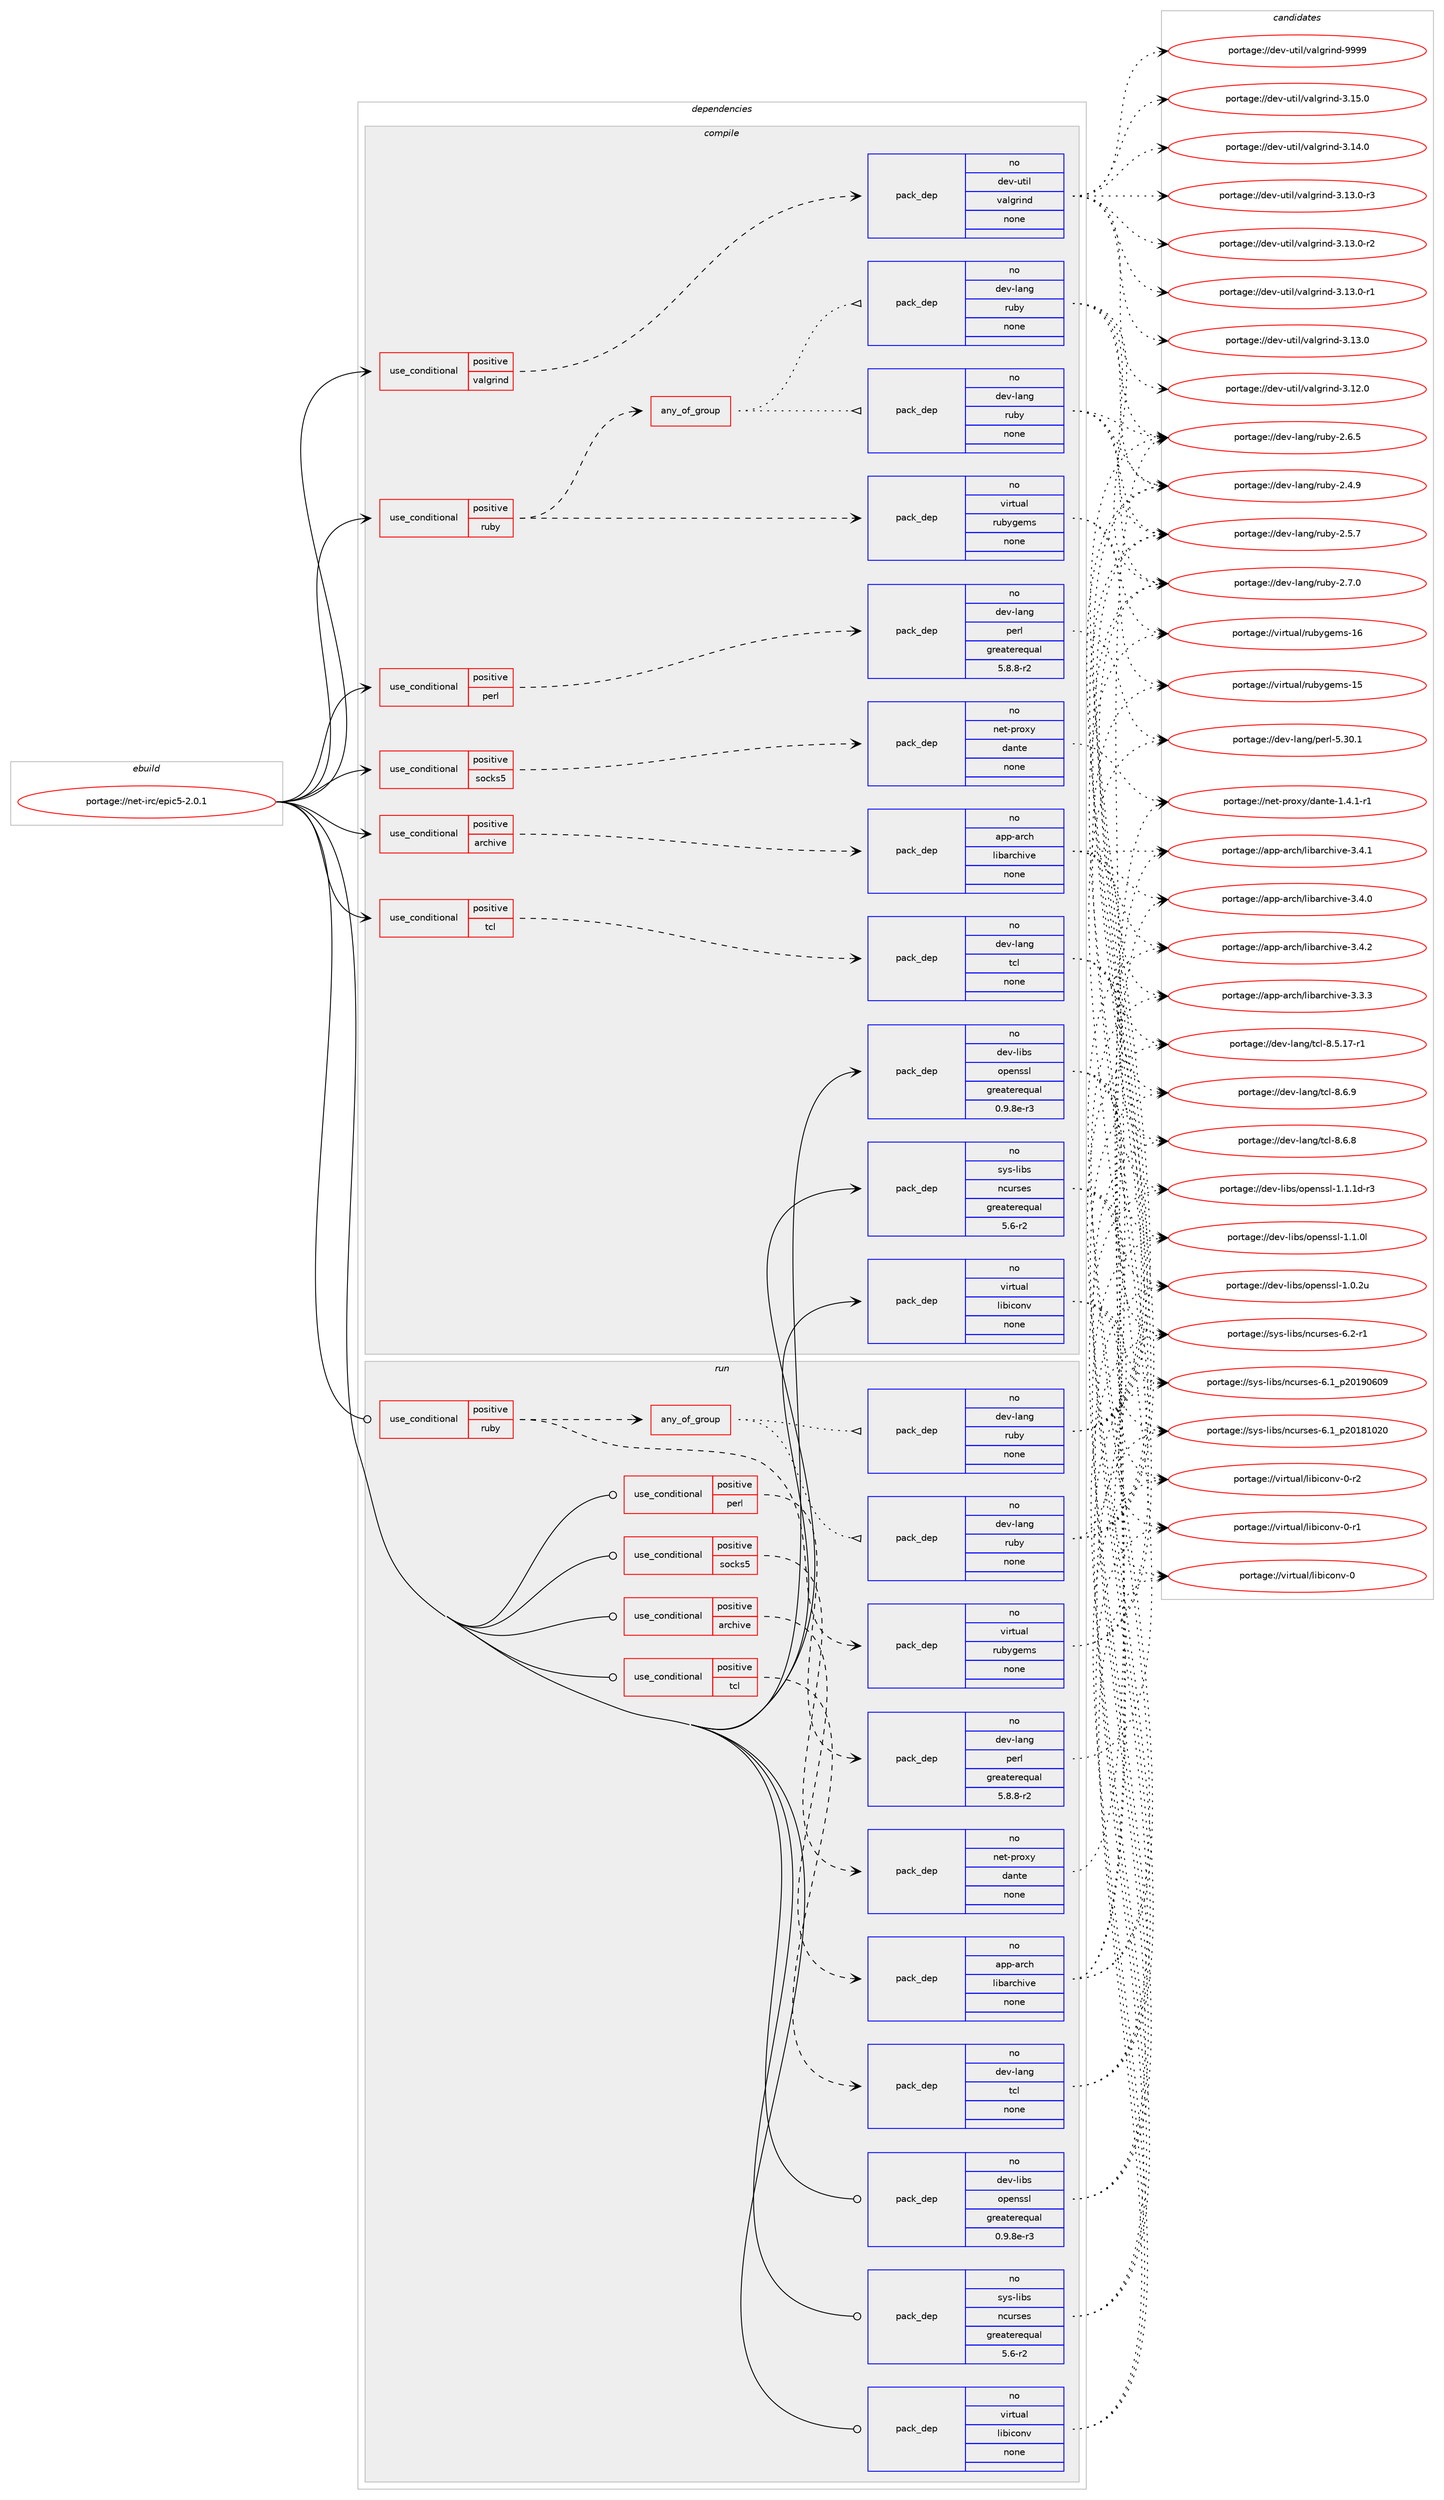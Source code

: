 digraph prolog {

# *************
# Graph options
# *************

newrank=true;
concentrate=true;
compound=true;
graph [rankdir=LR,fontname=Helvetica,fontsize=10,ranksep=1.5];#, ranksep=2.5, nodesep=0.2];
edge  [arrowhead=vee];
node  [fontname=Helvetica,fontsize=10];

# **********
# The ebuild
# **********

subgraph cluster_leftcol {
color=gray;
rank=same;
label=<<i>ebuild</i>>;
id [label="portage://net-irc/epic5-2.0.1", color=red, width=4, href="../net-irc/epic5-2.0.1.svg"];
}

# ****************
# The dependencies
# ****************

subgraph cluster_midcol {
color=gray;
label=<<i>dependencies</i>>;
subgraph cluster_compile {
fillcolor="#eeeeee";
style=filled;
label=<<i>compile</i>>;
subgraph cond31016 {
dependency142554 [label=<<TABLE BORDER="0" CELLBORDER="1" CELLSPACING="0" CELLPADDING="4"><TR><TD ROWSPAN="3" CELLPADDING="10">use_conditional</TD></TR><TR><TD>positive</TD></TR><TR><TD>archive</TD></TR></TABLE>>, shape=none, color=red];
subgraph pack109186 {
dependency142555 [label=<<TABLE BORDER="0" CELLBORDER="1" CELLSPACING="0" CELLPADDING="4" WIDTH="220"><TR><TD ROWSPAN="6" CELLPADDING="30">pack_dep</TD></TR><TR><TD WIDTH="110">no</TD></TR><TR><TD>app-arch</TD></TR><TR><TD>libarchive</TD></TR><TR><TD>none</TD></TR><TR><TD></TD></TR></TABLE>>, shape=none, color=blue];
}
dependency142554:e -> dependency142555:w [weight=20,style="dashed",arrowhead="vee"];
}
id:e -> dependency142554:w [weight=20,style="solid",arrowhead="vee"];
subgraph cond31017 {
dependency142556 [label=<<TABLE BORDER="0" CELLBORDER="1" CELLSPACING="0" CELLPADDING="4"><TR><TD ROWSPAN="3" CELLPADDING="10">use_conditional</TD></TR><TR><TD>positive</TD></TR><TR><TD>perl</TD></TR></TABLE>>, shape=none, color=red];
subgraph pack109187 {
dependency142557 [label=<<TABLE BORDER="0" CELLBORDER="1" CELLSPACING="0" CELLPADDING="4" WIDTH="220"><TR><TD ROWSPAN="6" CELLPADDING="30">pack_dep</TD></TR><TR><TD WIDTH="110">no</TD></TR><TR><TD>dev-lang</TD></TR><TR><TD>perl</TD></TR><TR><TD>greaterequal</TD></TR><TR><TD>5.8.8-r2</TD></TR></TABLE>>, shape=none, color=blue];
}
dependency142556:e -> dependency142557:w [weight=20,style="dashed",arrowhead="vee"];
}
id:e -> dependency142556:w [weight=20,style="solid",arrowhead="vee"];
subgraph cond31018 {
dependency142558 [label=<<TABLE BORDER="0" CELLBORDER="1" CELLSPACING="0" CELLPADDING="4"><TR><TD ROWSPAN="3" CELLPADDING="10">use_conditional</TD></TR><TR><TD>positive</TD></TR><TR><TD>ruby</TD></TR></TABLE>>, shape=none, color=red];
subgraph any2202 {
dependency142559 [label=<<TABLE BORDER="0" CELLBORDER="1" CELLSPACING="0" CELLPADDING="4"><TR><TD CELLPADDING="10">any_of_group</TD></TR></TABLE>>, shape=none, color=red];subgraph pack109188 {
dependency142560 [label=<<TABLE BORDER="0" CELLBORDER="1" CELLSPACING="0" CELLPADDING="4" WIDTH="220"><TR><TD ROWSPAN="6" CELLPADDING="30">pack_dep</TD></TR><TR><TD WIDTH="110">no</TD></TR><TR><TD>dev-lang</TD></TR><TR><TD>ruby</TD></TR><TR><TD>none</TD></TR><TR><TD></TD></TR></TABLE>>, shape=none, color=blue];
}
dependency142559:e -> dependency142560:w [weight=20,style="dotted",arrowhead="oinv"];
subgraph pack109189 {
dependency142561 [label=<<TABLE BORDER="0" CELLBORDER="1" CELLSPACING="0" CELLPADDING="4" WIDTH="220"><TR><TD ROWSPAN="6" CELLPADDING="30">pack_dep</TD></TR><TR><TD WIDTH="110">no</TD></TR><TR><TD>dev-lang</TD></TR><TR><TD>ruby</TD></TR><TR><TD>none</TD></TR><TR><TD></TD></TR></TABLE>>, shape=none, color=blue];
}
dependency142559:e -> dependency142561:w [weight=20,style="dotted",arrowhead="oinv"];
}
dependency142558:e -> dependency142559:w [weight=20,style="dashed",arrowhead="vee"];
subgraph pack109190 {
dependency142562 [label=<<TABLE BORDER="0" CELLBORDER="1" CELLSPACING="0" CELLPADDING="4" WIDTH="220"><TR><TD ROWSPAN="6" CELLPADDING="30">pack_dep</TD></TR><TR><TD WIDTH="110">no</TD></TR><TR><TD>virtual</TD></TR><TR><TD>rubygems</TD></TR><TR><TD>none</TD></TR><TR><TD></TD></TR></TABLE>>, shape=none, color=blue];
}
dependency142558:e -> dependency142562:w [weight=20,style="dashed",arrowhead="vee"];
}
id:e -> dependency142558:w [weight=20,style="solid",arrowhead="vee"];
subgraph cond31019 {
dependency142563 [label=<<TABLE BORDER="0" CELLBORDER="1" CELLSPACING="0" CELLPADDING="4"><TR><TD ROWSPAN="3" CELLPADDING="10">use_conditional</TD></TR><TR><TD>positive</TD></TR><TR><TD>socks5</TD></TR></TABLE>>, shape=none, color=red];
subgraph pack109191 {
dependency142564 [label=<<TABLE BORDER="0" CELLBORDER="1" CELLSPACING="0" CELLPADDING="4" WIDTH="220"><TR><TD ROWSPAN="6" CELLPADDING="30">pack_dep</TD></TR><TR><TD WIDTH="110">no</TD></TR><TR><TD>net-proxy</TD></TR><TR><TD>dante</TD></TR><TR><TD>none</TD></TR><TR><TD></TD></TR></TABLE>>, shape=none, color=blue];
}
dependency142563:e -> dependency142564:w [weight=20,style="dashed",arrowhead="vee"];
}
id:e -> dependency142563:w [weight=20,style="solid",arrowhead="vee"];
subgraph cond31020 {
dependency142565 [label=<<TABLE BORDER="0" CELLBORDER="1" CELLSPACING="0" CELLPADDING="4"><TR><TD ROWSPAN="3" CELLPADDING="10">use_conditional</TD></TR><TR><TD>positive</TD></TR><TR><TD>tcl</TD></TR></TABLE>>, shape=none, color=red];
subgraph pack109192 {
dependency142566 [label=<<TABLE BORDER="0" CELLBORDER="1" CELLSPACING="0" CELLPADDING="4" WIDTH="220"><TR><TD ROWSPAN="6" CELLPADDING="30">pack_dep</TD></TR><TR><TD WIDTH="110">no</TD></TR><TR><TD>dev-lang</TD></TR><TR><TD>tcl</TD></TR><TR><TD>none</TD></TR><TR><TD></TD></TR></TABLE>>, shape=none, color=blue];
}
dependency142565:e -> dependency142566:w [weight=20,style="dashed",arrowhead="vee"];
}
id:e -> dependency142565:w [weight=20,style="solid",arrowhead="vee"];
subgraph cond31021 {
dependency142567 [label=<<TABLE BORDER="0" CELLBORDER="1" CELLSPACING="0" CELLPADDING="4"><TR><TD ROWSPAN="3" CELLPADDING="10">use_conditional</TD></TR><TR><TD>positive</TD></TR><TR><TD>valgrind</TD></TR></TABLE>>, shape=none, color=red];
subgraph pack109193 {
dependency142568 [label=<<TABLE BORDER="0" CELLBORDER="1" CELLSPACING="0" CELLPADDING="4" WIDTH="220"><TR><TD ROWSPAN="6" CELLPADDING="30">pack_dep</TD></TR><TR><TD WIDTH="110">no</TD></TR><TR><TD>dev-util</TD></TR><TR><TD>valgrind</TD></TR><TR><TD>none</TD></TR><TR><TD></TD></TR></TABLE>>, shape=none, color=blue];
}
dependency142567:e -> dependency142568:w [weight=20,style="dashed",arrowhead="vee"];
}
id:e -> dependency142567:w [weight=20,style="solid",arrowhead="vee"];
subgraph pack109194 {
dependency142569 [label=<<TABLE BORDER="0" CELLBORDER="1" CELLSPACING="0" CELLPADDING="4" WIDTH="220"><TR><TD ROWSPAN="6" CELLPADDING="30">pack_dep</TD></TR><TR><TD WIDTH="110">no</TD></TR><TR><TD>dev-libs</TD></TR><TR><TD>openssl</TD></TR><TR><TD>greaterequal</TD></TR><TR><TD>0.9.8e-r3</TD></TR></TABLE>>, shape=none, color=blue];
}
id:e -> dependency142569:w [weight=20,style="solid",arrowhead="vee"];
subgraph pack109195 {
dependency142570 [label=<<TABLE BORDER="0" CELLBORDER="1" CELLSPACING="0" CELLPADDING="4" WIDTH="220"><TR><TD ROWSPAN="6" CELLPADDING="30">pack_dep</TD></TR><TR><TD WIDTH="110">no</TD></TR><TR><TD>sys-libs</TD></TR><TR><TD>ncurses</TD></TR><TR><TD>greaterequal</TD></TR><TR><TD>5.6-r2</TD></TR></TABLE>>, shape=none, color=blue];
}
id:e -> dependency142570:w [weight=20,style="solid",arrowhead="vee"];
subgraph pack109196 {
dependency142571 [label=<<TABLE BORDER="0" CELLBORDER="1" CELLSPACING="0" CELLPADDING="4" WIDTH="220"><TR><TD ROWSPAN="6" CELLPADDING="30">pack_dep</TD></TR><TR><TD WIDTH="110">no</TD></TR><TR><TD>virtual</TD></TR><TR><TD>libiconv</TD></TR><TR><TD>none</TD></TR><TR><TD></TD></TR></TABLE>>, shape=none, color=blue];
}
id:e -> dependency142571:w [weight=20,style="solid",arrowhead="vee"];
}
subgraph cluster_compileandrun {
fillcolor="#eeeeee";
style=filled;
label=<<i>compile and run</i>>;
}
subgraph cluster_run {
fillcolor="#eeeeee";
style=filled;
label=<<i>run</i>>;
subgraph cond31022 {
dependency142572 [label=<<TABLE BORDER="0" CELLBORDER="1" CELLSPACING="0" CELLPADDING="4"><TR><TD ROWSPAN="3" CELLPADDING="10">use_conditional</TD></TR><TR><TD>positive</TD></TR><TR><TD>archive</TD></TR></TABLE>>, shape=none, color=red];
subgraph pack109197 {
dependency142573 [label=<<TABLE BORDER="0" CELLBORDER="1" CELLSPACING="0" CELLPADDING="4" WIDTH="220"><TR><TD ROWSPAN="6" CELLPADDING="30">pack_dep</TD></TR><TR><TD WIDTH="110">no</TD></TR><TR><TD>app-arch</TD></TR><TR><TD>libarchive</TD></TR><TR><TD>none</TD></TR><TR><TD></TD></TR></TABLE>>, shape=none, color=blue];
}
dependency142572:e -> dependency142573:w [weight=20,style="dashed",arrowhead="vee"];
}
id:e -> dependency142572:w [weight=20,style="solid",arrowhead="odot"];
subgraph cond31023 {
dependency142574 [label=<<TABLE BORDER="0" CELLBORDER="1" CELLSPACING="0" CELLPADDING="4"><TR><TD ROWSPAN="3" CELLPADDING="10">use_conditional</TD></TR><TR><TD>positive</TD></TR><TR><TD>perl</TD></TR></TABLE>>, shape=none, color=red];
subgraph pack109198 {
dependency142575 [label=<<TABLE BORDER="0" CELLBORDER="1" CELLSPACING="0" CELLPADDING="4" WIDTH="220"><TR><TD ROWSPAN="6" CELLPADDING="30">pack_dep</TD></TR><TR><TD WIDTH="110">no</TD></TR><TR><TD>dev-lang</TD></TR><TR><TD>perl</TD></TR><TR><TD>greaterequal</TD></TR><TR><TD>5.8.8-r2</TD></TR></TABLE>>, shape=none, color=blue];
}
dependency142574:e -> dependency142575:w [weight=20,style="dashed",arrowhead="vee"];
}
id:e -> dependency142574:w [weight=20,style="solid",arrowhead="odot"];
subgraph cond31024 {
dependency142576 [label=<<TABLE BORDER="0" CELLBORDER="1" CELLSPACING="0" CELLPADDING="4"><TR><TD ROWSPAN="3" CELLPADDING="10">use_conditional</TD></TR><TR><TD>positive</TD></TR><TR><TD>ruby</TD></TR></TABLE>>, shape=none, color=red];
subgraph any2203 {
dependency142577 [label=<<TABLE BORDER="0" CELLBORDER="1" CELLSPACING="0" CELLPADDING="4"><TR><TD CELLPADDING="10">any_of_group</TD></TR></TABLE>>, shape=none, color=red];subgraph pack109199 {
dependency142578 [label=<<TABLE BORDER="0" CELLBORDER="1" CELLSPACING="0" CELLPADDING="4" WIDTH="220"><TR><TD ROWSPAN="6" CELLPADDING="30">pack_dep</TD></TR><TR><TD WIDTH="110">no</TD></TR><TR><TD>dev-lang</TD></TR><TR><TD>ruby</TD></TR><TR><TD>none</TD></TR><TR><TD></TD></TR></TABLE>>, shape=none, color=blue];
}
dependency142577:e -> dependency142578:w [weight=20,style="dotted",arrowhead="oinv"];
subgraph pack109200 {
dependency142579 [label=<<TABLE BORDER="0" CELLBORDER="1" CELLSPACING="0" CELLPADDING="4" WIDTH="220"><TR><TD ROWSPAN="6" CELLPADDING="30">pack_dep</TD></TR><TR><TD WIDTH="110">no</TD></TR><TR><TD>dev-lang</TD></TR><TR><TD>ruby</TD></TR><TR><TD>none</TD></TR><TR><TD></TD></TR></TABLE>>, shape=none, color=blue];
}
dependency142577:e -> dependency142579:w [weight=20,style="dotted",arrowhead="oinv"];
}
dependency142576:e -> dependency142577:w [weight=20,style="dashed",arrowhead="vee"];
subgraph pack109201 {
dependency142580 [label=<<TABLE BORDER="0" CELLBORDER="1" CELLSPACING="0" CELLPADDING="4" WIDTH="220"><TR><TD ROWSPAN="6" CELLPADDING="30">pack_dep</TD></TR><TR><TD WIDTH="110">no</TD></TR><TR><TD>virtual</TD></TR><TR><TD>rubygems</TD></TR><TR><TD>none</TD></TR><TR><TD></TD></TR></TABLE>>, shape=none, color=blue];
}
dependency142576:e -> dependency142580:w [weight=20,style="dashed",arrowhead="vee"];
}
id:e -> dependency142576:w [weight=20,style="solid",arrowhead="odot"];
subgraph cond31025 {
dependency142581 [label=<<TABLE BORDER="0" CELLBORDER="1" CELLSPACING="0" CELLPADDING="4"><TR><TD ROWSPAN="3" CELLPADDING="10">use_conditional</TD></TR><TR><TD>positive</TD></TR><TR><TD>socks5</TD></TR></TABLE>>, shape=none, color=red];
subgraph pack109202 {
dependency142582 [label=<<TABLE BORDER="0" CELLBORDER="1" CELLSPACING="0" CELLPADDING="4" WIDTH="220"><TR><TD ROWSPAN="6" CELLPADDING="30">pack_dep</TD></TR><TR><TD WIDTH="110">no</TD></TR><TR><TD>net-proxy</TD></TR><TR><TD>dante</TD></TR><TR><TD>none</TD></TR><TR><TD></TD></TR></TABLE>>, shape=none, color=blue];
}
dependency142581:e -> dependency142582:w [weight=20,style="dashed",arrowhead="vee"];
}
id:e -> dependency142581:w [weight=20,style="solid",arrowhead="odot"];
subgraph cond31026 {
dependency142583 [label=<<TABLE BORDER="0" CELLBORDER="1" CELLSPACING="0" CELLPADDING="4"><TR><TD ROWSPAN="3" CELLPADDING="10">use_conditional</TD></TR><TR><TD>positive</TD></TR><TR><TD>tcl</TD></TR></TABLE>>, shape=none, color=red];
subgraph pack109203 {
dependency142584 [label=<<TABLE BORDER="0" CELLBORDER="1" CELLSPACING="0" CELLPADDING="4" WIDTH="220"><TR><TD ROWSPAN="6" CELLPADDING="30">pack_dep</TD></TR><TR><TD WIDTH="110">no</TD></TR><TR><TD>dev-lang</TD></TR><TR><TD>tcl</TD></TR><TR><TD>none</TD></TR><TR><TD></TD></TR></TABLE>>, shape=none, color=blue];
}
dependency142583:e -> dependency142584:w [weight=20,style="dashed",arrowhead="vee"];
}
id:e -> dependency142583:w [weight=20,style="solid",arrowhead="odot"];
subgraph pack109204 {
dependency142585 [label=<<TABLE BORDER="0" CELLBORDER="1" CELLSPACING="0" CELLPADDING="4" WIDTH="220"><TR><TD ROWSPAN="6" CELLPADDING="30">pack_dep</TD></TR><TR><TD WIDTH="110">no</TD></TR><TR><TD>dev-libs</TD></TR><TR><TD>openssl</TD></TR><TR><TD>greaterequal</TD></TR><TR><TD>0.9.8e-r3</TD></TR></TABLE>>, shape=none, color=blue];
}
id:e -> dependency142585:w [weight=20,style="solid",arrowhead="odot"];
subgraph pack109205 {
dependency142586 [label=<<TABLE BORDER="0" CELLBORDER="1" CELLSPACING="0" CELLPADDING="4" WIDTH="220"><TR><TD ROWSPAN="6" CELLPADDING="30">pack_dep</TD></TR><TR><TD WIDTH="110">no</TD></TR><TR><TD>sys-libs</TD></TR><TR><TD>ncurses</TD></TR><TR><TD>greaterequal</TD></TR><TR><TD>5.6-r2</TD></TR></TABLE>>, shape=none, color=blue];
}
id:e -> dependency142586:w [weight=20,style="solid",arrowhead="odot"];
subgraph pack109206 {
dependency142587 [label=<<TABLE BORDER="0" CELLBORDER="1" CELLSPACING="0" CELLPADDING="4" WIDTH="220"><TR><TD ROWSPAN="6" CELLPADDING="30">pack_dep</TD></TR><TR><TD WIDTH="110">no</TD></TR><TR><TD>virtual</TD></TR><TR><TD>libiconv</TD></TR><TR><TD>none</TD></TR><TR><TD></TD></TR></TABLE>>, shape=none, color=blue];
}
id:e -> dependency142587:w [weight=20,style="solid",arrowhead="odot"];
}
}

# **************
# The candidates
# **************

subgraph cluster_choices {
rank=same;
color=gray;
label=<<i>candidates</i>>;

subgraph choice109186 {
color=black;
nodesep=1;
choice9711211245971149910447108105989711499104105118101455146524650 [label="portage://app-arch/libarchive-3.4.2", color=red, width=4,href="../app-arch/libarchive-3.4.2.svg"];
choice9711211245971149910447108105989711499104105118101455146524649 [label="portage://app-arch/libarchive-3.4.1", color=red, width=4,href="../app-arch/libarchive-3.4.1.svg"];
choice9711211245971149910447108105989711499104105118101455146524648 [label="portage://app-arch/libarchive-3.4.0", color=red, width=4,href="../app-arch/libarchive-3.4.0.svg"];
choice9711211245971149910447108105989711499104105118101455146514651 [label="portage://app-arch/libarchive-3.3.3", color=red, width=4,href="../app-arch/libarchive-3.3.3.svg"];
dependency142555:e -> choice9711211245971149910447108105989711499104105118101455146524650:w [style=dotted,weight="100"];
dependency142555:e -> choice9711211245971149910447108105989711499104105118101455146524649:w [style=dotted,weight="100"];
dependency142555:e -> choice9711211245971149910447108105989711499104105118101455146524648:w [style=dotted,weight="100"];
dependency142555:e -> choice9711211245971149910447108105989711499104105118101455146514651:w [style=dotted,weight="100"];
}
subgraph choice109187 {
color=black;
nodesep=1;
choice10010111845108971101034711210111410845534651484649 [label="portage://dev-lang/perl-5.30.1", color=red, width=4,href="../dev-lang/perl-5.30.1.svg"];
dependency142557:e -> choice10010111845108971101034711210111410845534651484649:w [style=dotted,weight="100"];
}
subgraph choice109188 {
color=black;
nodesep=1;
choice10010111845108971101034711411798121455046554648 [label="portage://dev-lang/ruby-2.7.0", color=red, width=4,href="../dev-lang/ruby-2.7.0.svg"];
choice10010111845108971101034711411798121455046544653 [label="portage://dev-lang/ruby-2.6.5", color=red, width=4,href="../dev-lang/ruby-2.6.5.svg"];
choice10010111845108971101034711411798121455046534655 [label="portage://dev-lang/ruby-2.5.7", color=red, width=4,href="../dev-lang/ruby-2.5.7.svg"];
choice10010111845108971101034711411798121455046524657 [label="portage://dev-lang/ruby-2.4.9", color=red, width=4,href="../dev-lang/ruby-2.4.9.svg"];
dependency142560:e -> choice10010111845108971101034711411798121455046554648:w [style=dotted,weight="100"];
dependency142560:e -> choice10010111845108971101034711411798121455046544653:w [style=dotted,weight="100"];
dependency142560:e -> choice10010111845108971101034711411798121455046534655:w [style=dotted,weight="100"];
dependency142560:e -> choice10010111845108971101034711411798121455046524657:w [style=dotted,weight="100"];
}
subgraph choice109189 {
color=black;
nodesep=1;
choice10010111845108971101034711411798121455046554648 [label="portage://dev-lang/ruby-2.7.0", color=red, width=4,href="../dev-lang/ruby-2.7.0.svg"];
choice10010111845108971101034711411798121455046544653 [label="portage://dev-lang/ruby-2.6.5", color=red, width=4,href="../dev-lang/ruby-2.6.5.svg"];
choice10010111845108971101034711411798121455046534655 [label="portage://dev-lang/ruby-2.5.7", color=red, width=4,href="../dev-lang/ruby-2.5.7.svg"];
choice10010111845108971101034711411798121455046524657 [label="portage://dev-lang/ruby-2.4.9", color=red, width=4,href="../dev-lang/ruby-2.4.9.svg"];
dependency142561:e -> choice10010111845108971101034711411798121455046554648:w [style=dotted,weight="100"];
dependency142561:e -> choice10010111845108971101034711411798121455046544653:w [style=dotted,weight="100"];
dependency142561:e -> choice10010111845108971101034711411798121455046534655:w [style=dotted,weight="100"];
dependency142561:e -> choice10010111845108971101034711411798121455046524657:w [style=dotted,weight="100"];
}
subgraph choice109190 {
color=black;
nodesep=1;
choice118105114116117971084711411798121103101109115454954 [label="portage://virtual/rubygems-16", color=red, width=4,href="../virtual/rubygems-16.svg"];
choice118105114116117971084711411798121103101109115454953 [label="portage://virtual/rubygems-15", color=red, width=4,href="../virtual/rubygems-15.svg"];
dependency142562:e -> choice118105114116117971084711411798121103101109115454954:w [style=dotted,weight="100"];
dependency142562:e -> choice118105114116117971084711411798121103101109115454953:w [style=dotted,weight="100"];
}
subgraph choice109191 {
color=black;
nodesep=1;
choice1101011164511211411112012147100971101161014549465246494511449 [label="portage://net-proxy/dante-1.4.1-r1", color=red, width=4,href="../net-proxy/dante-1.4.1-r1.svg"];
dependency142564:e -> choice1101011164511211411112012147100971101161014549465246494511449:w [style=dotted,weight="100"];
}
subgraph choice109192 {
color=black;
nodesep=1;
choice10010111845108971101034711699108455646544657 [label="portage://dev-lang/tcl-8.6.9", color=red, width=4,href="../dev-lang/tcl-8.6.9.svg"];
choice10010111845108971101034711699108455646544656 [label="portage://dev-lang/tcl-8.6.8", color=red, width=4,href="../dev-lang/tcl-8.6.8.svg"];
choice10010111845108971101034711699108455646534649554511449 [label="portage://dev-lang/tcl-8.5.17-r1", color=red, width=4,href="../dev-lang/tcl-8.5.17-r1.svg"];
dependency142566:e -> choice10010111845108971101034711699108455646544657:w [style=dotted,weight="100"];
dependency142566:e -> choice10010111845108971101034711699108455646544656:w [style=dotted,weight="100"];
dependency142566:e -> choice10010111845108971101034711699108455646534649554511449:w [style=dotted,weight="100"];
}
subgraph choice109193 {
color=black;
nodesep=1;
choice1001011184511711610510847118971081031141051101004557575757 [label="portage://dev-util/valgrind-9999", color=red, width=4,href="../dev-util/valgrind-9999.svg"];
choice10010111845117116105108471189710810311410511010045514649534648 [label="portage://dev-util/valgrind-3.15.0", color=red, width=4,href="../dev-util/valgrind-3.15.0.svg"];
choice10010111845117116105108471189710810311410511010045514649524648 [label="portage://dev-util/valgrind-3.14.0", color=red, width=4,href="../dev-util/valgrind-3.14.0.svg"];
choice100101118451171161051084711897108103114105110100455146495146484511451 [label="portage://dev-util/valgrind-3.13.0-r3", color=red, width=4,href="../dev-util/valgrind-3.13.0-r3.svg"];
choice100101118451171161051084711897108103114105110100455146495146484511450 [label="portage://dev-util/valgrind-3.13.0-r2", color=red, width=4,href="../dev-util/valgrind-3.13.0-r2.svg"];
choice100101118451171161051084711897108103114105110100455146495146484511449 [label="portage://dev-util/valgrind-3.13.0-r1", color=red, width=4,href="../dev-util/valgrind-3.13.0-r1.svg"];
choice10010111845117116105108471189710810311410511010045514649514648 [label="portage://dev-util/valgrind-3.13.0", color=red, width=4,href="../dev-util/valgrind-3.13.0.svg"];
choice10010111845117116105108471189710810311410511010045514649504648 [label="portage://dev-util/valgrind-3.12.0", color=red, width=4,href="../dev-util/valgrind-3.12.0.svg"];
dependency142568:e -> choice1001011184511711610510847118971081031141051101004557575757:w [style=dotted,weight="100"];
dependency142568:e -> choice10010111845117116105108471189710810311410511010045514649534648:w [style=dotted,weight="100"];
dependency142568:e -> choice10010111845117116105108471189710810311410511010045514649524648:w [style=dotted,weight="100"];
dependency142568:e -> choice100101118451171161051084711897108103114105110100455146495146484511451:w [style=dotted,weight="100"];
dependency142568:e -> choice100101118451171161051084711897108103114105110100455146495146484511450:w [style=dotted,weight="100"];
dependency142568:e -> choice100101118451171161051084711897108103114105110100455146495146484511449:w [style=dotted,weight="100"];
dependency142568:e -> choice10010111845117116105108471189710810311410511010045514649514648:w [style=dotted,weight="100"];
dependency142568:e -> choice10010111845117116105108471189710810311410511010045514649504648:w [style=dotted,weight="100"];
}
subgraph choice109194 {
color=black;
nodesep=1;
choice1001011184510810598115471111121011101151151084549464946491004511451 [label="portage://dev-libs/openssl-1.1.1d-r3", color=red, width=4,href="../dev-libs/openssl-1.1.1d-r3.svg"];
choice100101118451081059811547111112101110115115108454946494648108 [label="portage://dev-libs/openssl-1.1.0l", color=red, width=4,href="../dev-libs/openssl-1.1.0l.svg"];
choice100101118451081059811547111112101110115115108454946484650117 [label="portage://dev-libs/openssl-1.0.2u", color=red, width=4,href="../dev-libs/openssl-1.0.2u.svg"];
dependency142569:e -> choice1001011184510810598115471111121011101151151084549464946491004511451:w [style=dotted,weight="100"];
dependency142569:e -> choice100101118451081059811547111112101110115115108454946494648108:w [style=dotted,weight="100"];
dependency142569:e -> choice100101118451081059811547111112101110115115108454946484650117:w [style=dotted,weight="100"];
}
subgraph choice109195 {
color=black;
nodesep=1;
choice11512111545108105981154711099117114115101115455446504511449 [label="portage://sys-libs/ncurses-6.2-r1", color=red, width=4,href="../sys-libs/ncurses-6.2-r1.svg"];
choice1151211154510810598115471109911711411510111545544649951125048495748544857 [label="portage://sys-libs/ncurses-6.1_p20190609", color=red, width=4,href="../sys-libs/ncurses-6.1_p20190609.svg"];
choice1151211154510810598115471109911711411510111545544649951125048495649485048 [label="portage://sys-libs/ncurses-6.1_p20181020", color=red, width=4,href="../sys-libs/ncurses-6.1_p20181020.svg"];
dependency142570:e -> choice11512111545108105981154711099117114115101115455446504511449:w [style=dotted,weight="100"];
dependency142570:e -> choice1151211154510810598115471109911711411510111545544649951125048495748544857:w [style=dotted,weight="100"];
dependency142570:e -> choice1151211154510810598115471109911711411510111545544649951125048495649485048:w [style=dotted,weight="100"];
}
subgraph choice109196 {
color=black;
nodesep=1;
choice1181051141161179710847108105981059911111011845484511450 [label="portage://virtual/libiconv-0-r2", color=red, width=4,href="../virtual/libiconv-0-r2.svg"];
choice1181051141161179710847108105981059911111011845484511449 [label="portage://virtual/libiconv-0-r1", color=red, width=4,href="../virtual/libiconv-0-r1.svg"];
choice118105114116117971084710810598105991111101184548 [label="portage://virtual/libiconv-0", color=red, width=4,href="../virtual/libiconv-0.svg"];
dependency142571:e -> choice1181051141161179710847108105981059911111011845484511450:w [style=dotted,weight="100"];
dependency142571:e -> choice1181051141161179710847108105981059911111011845484511449:w [style=dotted,weight="100"];
dependency142571:e -> choice118105114116117971084710810598105991111101184548:w [style=dotted,weight="100"];
}
subgraph choice109197 {
color=black;
nodesep=1;
choice9711211245971149910447108105989711499104105118101455146524650 [label="portage://app-arch/libarchive-3.4.2", color=red, width=4,href="../app-arch/libarchive-3.4.2.svg"];
choice9711211245971149910447108105989711499104105118101455146524649 [label="portage://app-arch/libarchive-3.4.1", color=red, width=4,href="../app-arch/libarchive-3.4.1.svg"];
choice9711211245971149910447108105989711499104105118101455146524648 [label="portage://app-arch/libarchive-3.4.0", color=red, width=4,href="../app-arch/libarchive-3.4.0.svg"];
choice9711211245971149910447108105989711499104105118101455146514651 [label="portage://app-arch/libarchive-3.3.3", color=red, width=4,href="../app-arch/libarchive-3.3.3.svg"];
dependency142573:e -> choice9711211245971149910447108105989711499104105118101455146524650:w [style=dotted,weight="100"];
dependency142573:e -> choice9711211245971149910447108105989711499104105118101455146524649:w [style=dotted,weight="100"];
dependency142573:e -> choice9711211245971149910447108105989711499104105118101455146524648:w [style=dotted,weight="100"];
dependency142573:e -> choice9711211245971149910447108105989711499104105118101455146514651:w [style=dotted,weight="100"];
}
subgraph choice109198 {
color=black;
nodesep=1;
choice10010111845108971101034711210111410845534651484649 [label="portage://dev-lang/perl-5.30.1", color=red, width=4,href="../dev-lang/perl-5.30.1.svg"];
dependency142575:e -> choice10010111845108971101034711210111410845534651484649:w [style=dotted,weight="100"];
}
subgraph choice109199 {
color=black;
nodesep=1;
choice10010111845108971101034711411798121455046554648 [label="portage://dev-lang/ruby-2.7.0", color=red, width=4,href="../dev-lang/ruby-2.7.0.svg"];
choice10010111845108971101034711411798121455046544653 [label="portage://dev-lang/ruby-2.6.5", color=red, width=4,href="../dev-lang/ruby-2.6.5.svg"];
choice10010111845108971101034711411798121455046534655 [label="portage://dev-lang/ruby-2.5.7", color=red, width=4,href="../dev-lang/ruby-2.5.7.svg"];
choice10010111845108971101034711411798121455046524657 [label="portage://dev-lang/ruby-2.4.9", color=red, width=4,href="../dev-lang/ruby-2.4.9.svg"];
dependency142578:e -> choice10010111845108971101034711411798121455046554648:w [style=dotted,weight="100"];
dependency142578:e -> choice10010111845108971101034711411798121455046544653:w [style=dotted,weight="100"];
dependency142578:e -> choice10010111845108971101034711411798121455046534655:w [style=dotted,weight="100"];
dependency142578:e -> choice10010111845108971101034711411798121455046524657:w [style=dotted,weight="100"];
}
subgraph choice109200 {
color=black;
nodesep=1;
choice10010111845108971101034711411798121455046554648 [label="portage://dev-lang/ruby-2.7.0", color=red, width=4,href="../dev-lang/ruby-2.7.0.svg"];
choice10010111845108971101034711411798121455046544653 [label="portage://dev-lang/ruby-2.6.5", color=red, width=4,href="../dev-lang/ruby-2.6.5.svg"];
choice10010111845108971101034711411798121455046534655 [label="portage://dev-lang/ruby-2.5.7", color=red, width=4,href="../dev-lang/ruby-2.5.7.svg"];
choice10010111845108971101034711411798121455046524657 [label="portage://dev-lang/ruby-2.4.9", color=red, width=4,href="../dev-lang/ruby-2.4.9.svg"];
dependency142579:e -> choice10010111845108971101034711411798121455046554648:w [style=dotted,weight="100"];
dependency142579:e -> choice10010111845108971101034711411798121455046544653:w [style=dotted,weight="100"];
dependency142579:e -> choice10010111845108971101034711411798121455046534655:w [style=dotted,weight="100"];
dependency142579:e -> choice10010111845108971101034711411798121455046524657:w [style=dotted,weight="100"];
}
subgraph choice109201 {
color=black;
nodesep=1;
choice118105114116117971084711411798121103101109115454954 [label="portage://virtual/rubygems-16", color=red, width=4,href="../virtual/rubygems-16.svg"];
choice118105114116117971084711411798121103101109115454953 [label="portage://virtual/rubygems-15", color=red, width=4,href="../virtual/rubygems-15.svg"];
dependency142580:e -> choice118105114116117971084711411798121103101109115454954:w [style=dotted,weight="100"];
dependency142580:e -> choice118105114116117971084711411798121103101109115454953:w [style=dotted,weight="100"];
}
subgraph choice109202 {
color=black;
nodesep=1;
choice1101011164511211411112012147100971101161014549465246494511449 [label="portage://net-proxy/dante-1.4.1-r1", color=red, width=4,href="../net-proxy/dante-1.4.1-r1.svg"];
dependency142582:e -> choice1101011164511211411112012147100971101161014549465246494511449:w [style=dotted,weight="100"];
}
subgraph choice109203 {
color=black;
nodesep=1;
choice10010111845108971101034711699108455646544657 [label="portage://dev-lang/tcl-8.6.9", color=red, width=4,href="../dev-lang/tcl-8.6.9.svg"];
choice10010111845108971101034711699108455646544656 [label="portage://dev-lang/tcl-8.6.8", color=red, width=4,href="../dev-lang/tcl-8.6.8.svg"];
choice10010111845108971101034711699108455646534649554511449 [label="portage://dev-lang/tcl-8.5.17-r1", color=red, width=4,href="../dev-lang/tcl-8.5.17-r1.svg"];
dependency142584:e -> choice10010111845108971101034711699108455646544657:w [style=dotted,weight="100"];
dependency142584:e -> choice10010111845108971101034711699108455646544656:w [style=dotted,weight="100"];
dependency142584:e -> choice10010111845108971101034711699108455646534649554511449:w [style=dotted,weight="100"];
}
subgraph choice109204 {
color=black;
nodesep=1;
choice1001011184510810598115471111121011101151151084549464946491004511451 [label="portage://dev-libs/openssl-1.1.1d-r3", color=red, width=4,href="../dev-libs/openssl-1.1.1d-r3.svg"];
choice100101118451081059811547111112101110115115108454946494648108 [label="portage://dev-libs/openssl-1.1.0l", color=red, width=4,href="../dev-libs/openssl-1.1.0l.svg"];
choice100101118451081059811547111112101110115115108454946484650117 [label="portage://dev-libs/openssl-1.0.2u", color=red, width=4,href="../dev-libs/openssl-1.0.2u.svg"];
dependency142585:e -> choice1001011184510810598115471111121011101151151084549464946491004511451:w [style=dotted,weight="100"];
dependency142585:e -> choice100101118451081059811547111112101110115115108454946494648108:w [style=dotted,weight="100"];
dependency142585:e -> choice100101118451081059811547111112101110115115108454946484650117:w [style=dotted,weight="100"];
}
subgraph choice109205 {
color=black;
nodesep=1;
choice11512111545108105981154711099117114115101115455446504511449 [label="portage://sys-libs/ncurses-6.2-r1", color=red, width=4,href="../sys-libs/ncurses-6.2-r1.svg"];
choice1151211154510810598115471109911711411510111545544649951125048495748544857 [label="portage://sys-libs/ncurses-6.1_p20190609", color=red, width=4,href="../sys-libs/ncurses-6.1_p20190609.svg"];
choice1151211154510810598115471109911711411510111545544649951125048495649485048 [label="portage://sys-libs/ncurses-6.1_p20181020", color=red, width=4,href="../sys-libs/ncurses-6.1_p20181020.svg"];
dependency142586:e -> choice11512111545108105981154711099117114115101115455446504511449:w [style=dotted,weight="100"];
dependency142586:e -> choice1151211154510810598115471109911711411510111545544649951125048495748544857:w [style=dotted,weight="100"];
dependency142586:e -> choice1151211154510810598115471109911711411510111545544649951125048495649485048:w [style=dotted,weight="100"];
}
subgraph choice109206 {
color=black;
nodesep=1;
choice1181051141161179710847108105981059911111011845484511450 [label="portage://virtual/libiconv-0-r2", color=red, width=4,href="../virtual/libiconv-0-r2.svg"];
choice1181051141161179710847108105981059911111011845484511449 [label="portage://virtual/libiconv-0-r1", color=red, width=4,href="../virtual/libiconv-0-r1.svg"];
choice118105114116117971084710810598105991111101184548 [label="portage://virtual/libiconv-0", color=red, width=4,href="../virtual/libiconv-0.svg"];
dependency142587:e -> choice1181051141161179710847108105981059911111011845484511450:w [style=dotted,weight="100"];
dependency142587:e -> choice1181051141161179710847108105981059911111011845484511449:w [style=dotted,weight="100"];
dependency142587:e -> choice118105114116117971084710810598105991111101184548:w [style=dotted,weight="100"];
}
}

}
